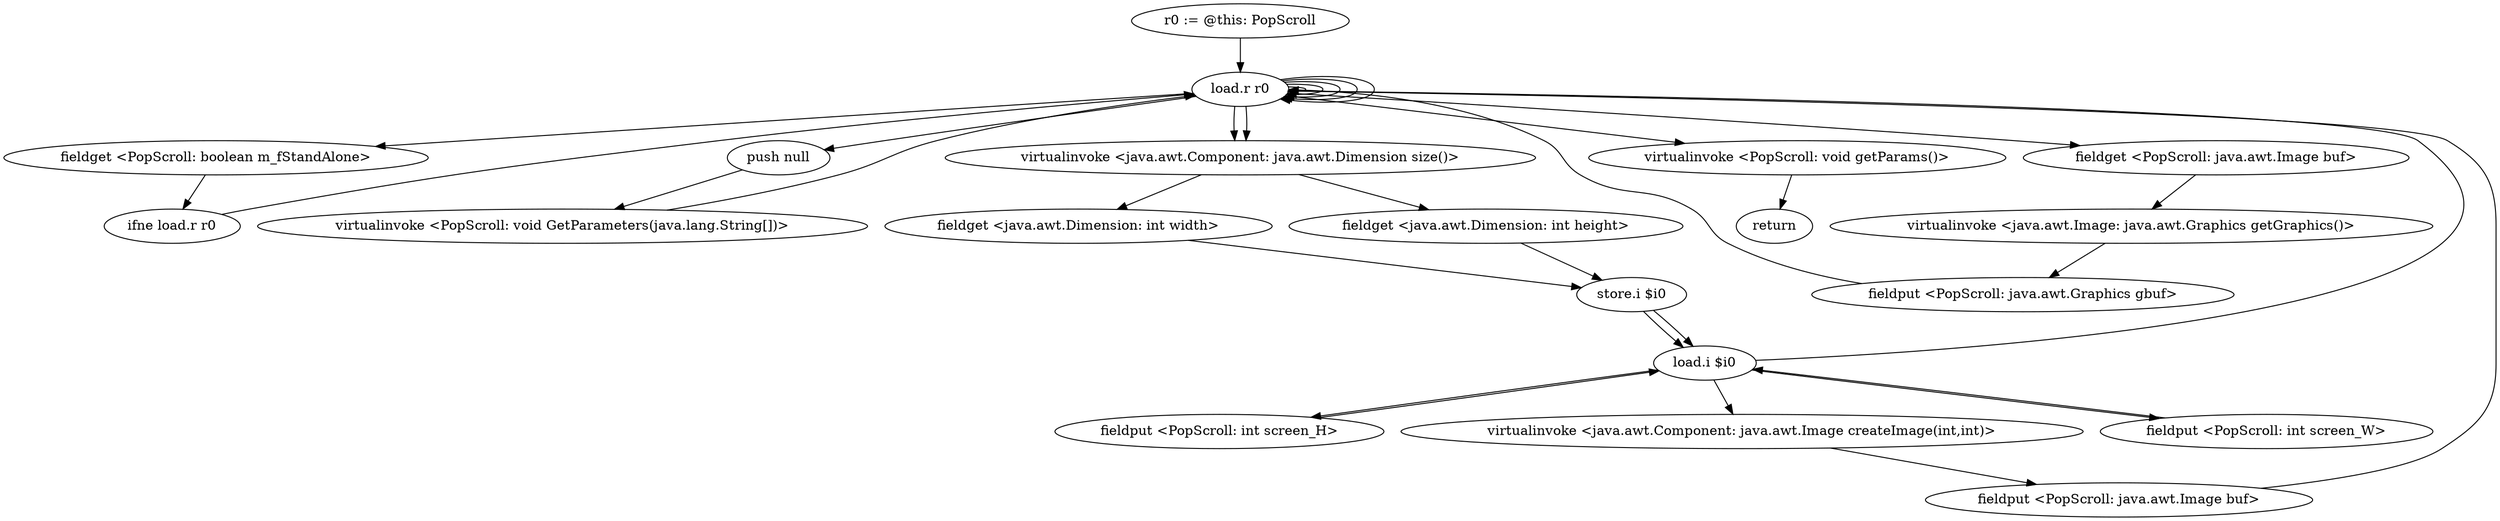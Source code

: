 digraph "" {
    "r0 := @this: PopScroll"
    "load.r r0"
    "r0 := @this: PopScroll"->"load.r r0";
    "fieldget <PopScroll: boolean m_fStandAlone>"
    "load.r r0"->"fieldget <PopScroll: boolean m_fStandAlone>";
    "ifne load.r r0"
    "fieldget <PopScroll: boolean m_fStandAlone>"->"ifne load.r r0";
    "ifne load.r r0"->"load.r r0";
    "push null"
    "load.r r0"->"push null";
    "virtualinvoke <PopScroll: void GetParameters(java.lang.String[])>"
    "push null"->"virtualinvoke <PopScroll: void GetParameters(java.lang.String[])>";
    "virtualinvoke <PopScroll: void GetParameters(java.lang.String[])>"->"load.r r0";
    "load.r r0"->"load.r r0";
    "load.r r0"->"load.r r0";
    "load.r r0"->"load.r r0";
    "virtualinvoke <java.awt.Component: java.awt.Dimension size()>"
    "load.r r0"->"virtualinvoke <java.awt.Component: java.awt.Dimension size()>";
    "fieldget <java.awt.Dimension: int width>"
    "virtualinvoke <java.awt.Component: java.awt.Dimension size()>"->"fieldget <java.awt.Dimension: int width>";
    "store.i $i0"
    "fieldget <java.awt.Dimension: int width>"->"store.i $i0";
    "load.i $i0"
    "store.i $i0"->"load.i $i0";
    "fieldput <PopScroll: int screen_W>"
    "load.i $i0"->"fieldput <PopScroll: int screen_W>";
    "fieldput <PopScroll: int screen_W>"->"load.i $i0";
    "load.i $i0"->"load.r r0";
    "load.r r0"->"load.r r0";
    "load.r r0"->"virtualinvoke <java.awt.Component: java.awt.Dimension size()>";
    "fieldget <java.awt.Dimension: int height>"
    "virtualinvoke <java.awt.Component: java.awt.Dimension size()>"->"fieldget <java.awt.Dimension: int height>";
    "fieldget <java.awt.Dimension: int height>"->"store.i $i0";
    "store.i $i0"->"load.i $i0";
    "fieldput <PopScroll: int screen_H>"
    "load.i $i0"->"fieldput <PopScroll: int screen_H>";
    "fieldput <PopScroll: int screen_H>"->"load.i $i0";
    "virtualinvoke <java.awt.Component: java.awt.Image createImage(int,int)>"
    "load.i $i0"->"virtualinvoke <java.awt.Component: java.awt.Image createImage(int,int)>";
    "fieldput <PopScroll: java.awt.Image buf>"
    "virtualinvoke <java.awt.Component: java.awt.Image createImage(int,int)>"->"fieldput <PopScroll: java.awt.Image buf>";
    "fieldput <PopScroll: java.awt.Image buf>"->"load.r r0";
    "load.r r0"->"load.r r0";
    "fieldget <PopScroll: java.awt.Image buf>"
    "load.r r0"->"fieldget <PopScroll: java.awt.Image buf>";
    "virtualinvoke <java.awt.Image: java.awt.Graphics getGraphics()>"
    "fieldget <PopScroll: java.awt.Image buf>"->"virtualinvoke <java.awt.Image: java.awt.Graphics getGraphics()>";
    "fieldput <PopScroll: java.awt.Graphics gbuf>"
    "virtualinvoke <java.awt.Image: java.awt.Graphics getGraphics()>"->"fieldput <PopScroll: java.awt.Graphics gbuf>";
    "fieldput <PopScroll: java.awt.Graphics gbuf>"->"load.r r0";
    "virtualinvoke <PopScroll: void getParams()>"
    "load.r r0"->"virtualinvoke <PopScroll: void getParams()>";
    "return"
    "virtualinvoke <PopScroll: void getParams()>"->"return";
}
